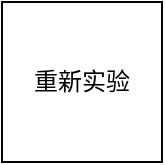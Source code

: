 <mxfile version="20.6.0" type="github"><diagram id="y7Y_IFUutbavXdTeKMza" name="Page-1"><mxGraphModel dx="1422" dy="762" grid="1" gridSize="10" guides="1" tooltips="1" connect="1" arrows="1" fold="1" page="1" pageScale="1" pageWidth="850" pageHeight="1100" math="0" shadow="0"><root><mxCell id="0"/><mxCell id="1" parent="0"/><mxCell id="n6TStH-pxN3zzjgSOC7f-1" value="重新实验" style="whiteSpace=wrap;html=1;aspect=fixed;" vertex="1" parent="1"><mxGeometry x="370" y="140" width="80" height="80" as="geometry"/></mxCell></root></mxGraphModel></diagram></mxfile>